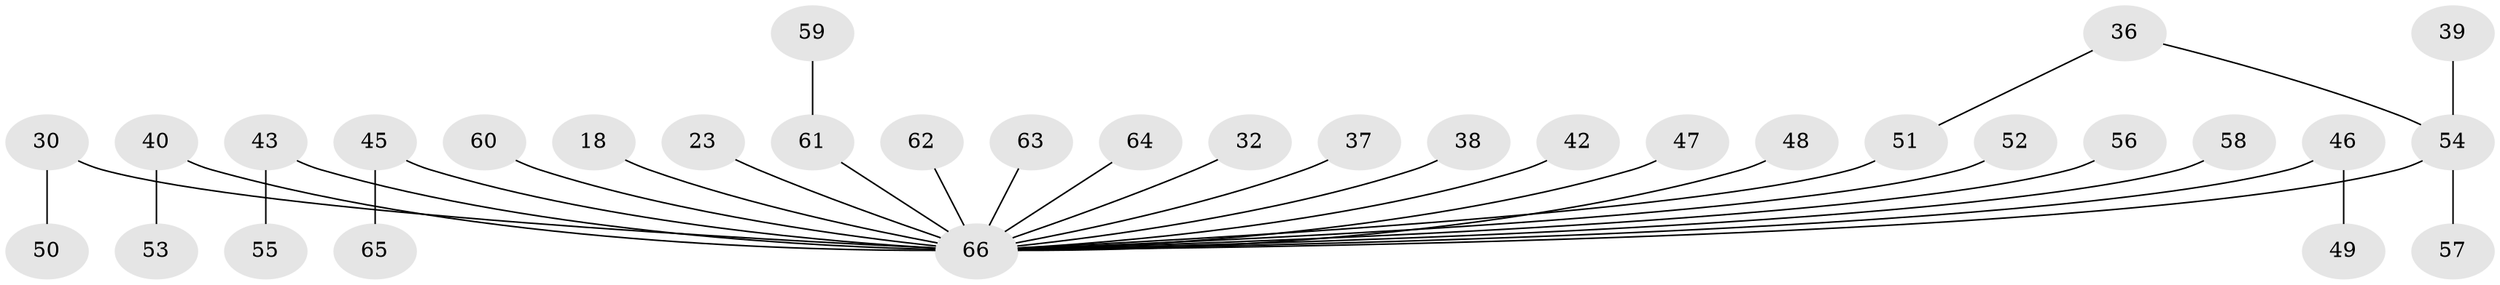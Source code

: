 // original degree distribution, {2: 0.2727272727272727, 7: 0.030303030303030304, 1: 0.45454545454545453, 3: 0.10606060606060606, 6: 0.030303030303030304, 4: 0.030303030303030304, 5: 0.07575757575757576}
// Generated by graph-tools (version 1.1) at 2025/42/03/09/25 04:42:44]
// undirected, 33 vertices, 33 edges
graph export_dot {
graph [start="1"]
  node [color=gray90,style=filled];
  18;
  23;
  30 [super="+24"];
  32;
  36 [super="+25"];
  37;
  38;
  39;
  40;
  42;
  43 [super="+12+28"];
  45;
  46;
  47;
  48 [super="+27"];
  49;
  50;
  51 [super="+26"];
  52;
  53;
  54 [super="+14+20"];
  55;
  56;
  57;
  58;
  59;
  60;
  61 [super="+35"];
  62;
  63 [super="+44"];
  64;
  65;
  66 [super="+41+34+17"];
  18 -- 66;
  23 -- 66;
  30 -- 50;
  30 -- 66 [weight=4];
  32 -- 66;
  36 -- 51;
  36 -- 54;
  37 -- 66;
  38 -- 66;
  39 -- 54;
  40 -- 53;
  40 -- 66;
  42 -- 66;
  43 -- 55;
  43 -- 66;
  45 -- 65;
  45 -- 66;
  46 -- 49;
  46 -- 66;
  47 -- 66;
  48 -- 66;
  51 -- 66;
  52 -- 66;
  54 -- 57;
  54 -- 66;
  56 -- 66;
  58 -- 66;
  59 -- 61;
  60 -- 66;
  61 -- 66 [weight=4];
  62 -- 66;
  63 -- 66 [weight=2];
  64 -- 66;
}
